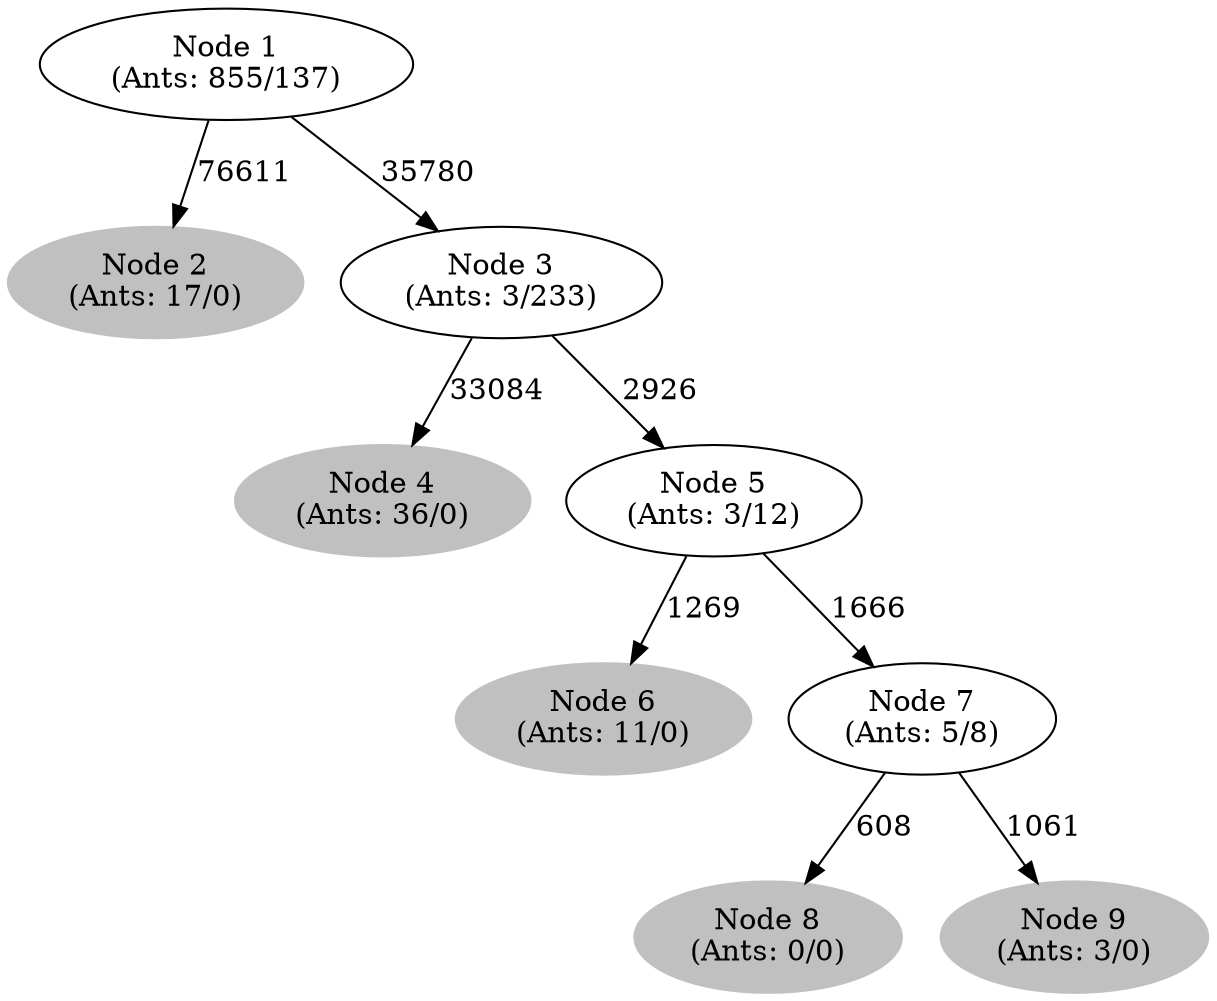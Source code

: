 digraph G {
	
	 "Node 2\n(Ants: 17/0)" [style=filled,color="gray"];
	"Node 1\n(Ants: 855/137)" -> "Node 2\n(Ants: 17/0)" [label=76611];
	 "Node 1\n(Ants: 855/137)" -> "Node 3\n(Ants: 3/233)" [label=35780];
	 "Node 4\n(Ants: 36/0)" [style=filled,color="gray"];
	"Node 3\n(Ants: 3/233)" -> "Node 4\n(Ants: 36/0)" [label=33084];
	 "Node 3\n(Ants: 3/233)" -> "Node 5\n(Ants: 3/12)" [label=2926];
	 "Node 6\n(Ants: 11/0)" [style=filled,color="gray"];
	"Node 5\n(Ants: 3/12)" -> "Node 6\n(Ants: 11/0)" [label=1269];
	 "Node 5\n(Ants: 3/12)" -> "Node 7\n(Ants: 5/8)" [label=1666];
	 "Node 8\n(Ants: 0/0)" [style=filled,color="gray"];
	"Node 7\n(Ants: 5/8)" -> "Node 8\n(Ants: 0/0)" [label=608];
	 "Node 9\n(Ants: 3/0)" [style=filled,color="gray"];
	"Node 7\n(Ants: 5/8)" -> "Node 9\n(Ants: 3/0)" [label=1061];
	 
}
